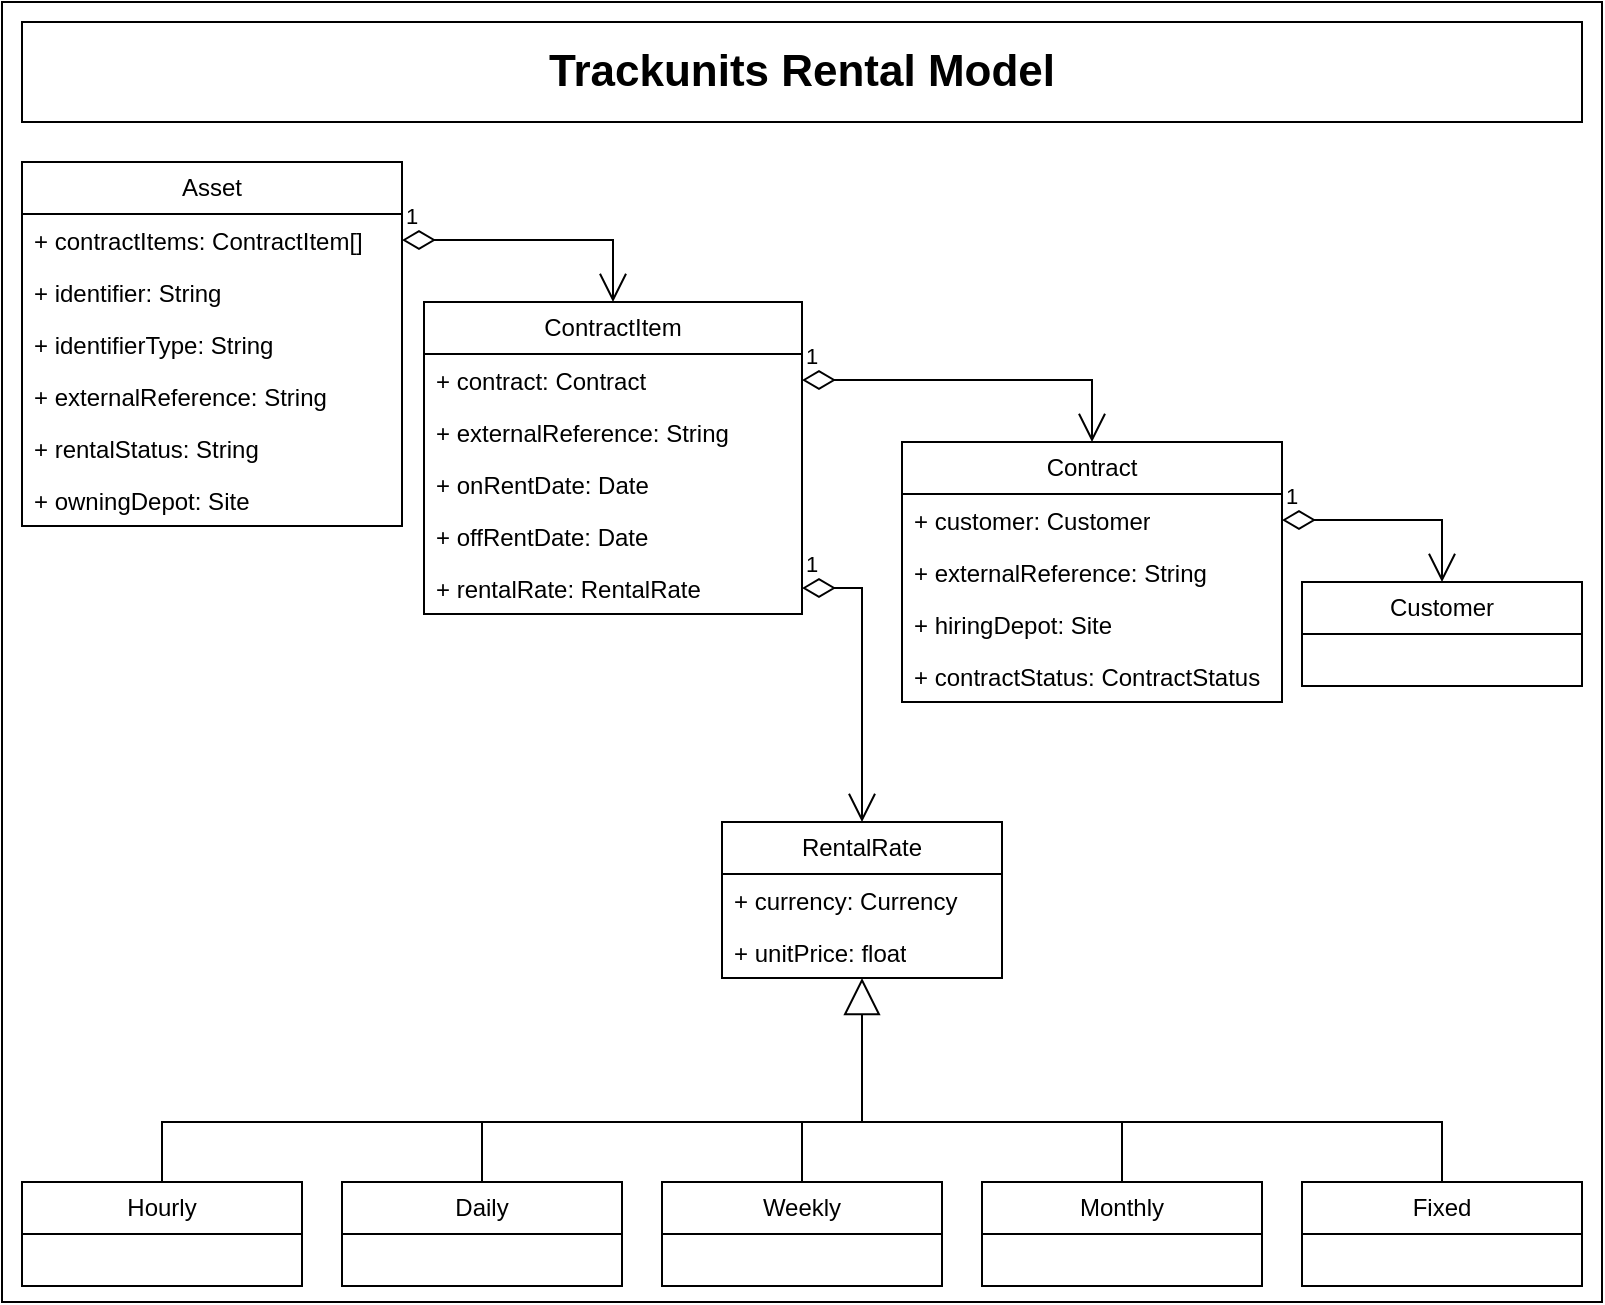 <mxfile>
    <diagram id="C5RBs43oDa-KdzZeNtuy" name="Page-1">
        <mxGraphModel dx="1219" dy="780" grid="1" gridSize="10" guides="1" tooltips="1" connect="1" arrows="1" fold="1" page="1" pageScale="1" pageWidth="827" pageHeight="1169" math="0" shadow="0">
            <root>
                <mxCell id="WIyWlLk6GJQsqaUBKTNV-0"/>
                <mxCell id="WIyWlLk6GJQsqaUBKTNV-1" parent="WIyWlLk6GJQsqaUBKTNV-0"/>
                <mxCell id="K_wuuwvcIgGyoHaQwxV5-0" value="" style="rounded=0;whiteSpace=wrap;html=1;" parent="WIyWlLk6GJQsqaUBKTNV-1" vertex="1">
                    <mxGeometry x="10" y="120" width="800" height="650" as="geometry"/>
                </mxCell>
                <mxCell id="YuArVI25ETUmOtaE8a9O-0" value="Asset" style="swimlane;fontStyle=0;childLayout=stackLayout;horizontal=1;startSize=26;fillColor=none;horizontalStack=0;resizeParent=1;resizeParentMax=0;resizeLast=0;collapsible=1;marginBottom=0;whiteSpace=wrap;html=1;" parent="WIyWlLk6GJQsqaUBKTNV-1" vertex="1">
                    <mxGeometry x="20" y="200" width="190" height="182" as="geometry"/>
                </mxCell>
                <mxCell id="YuArVI25ETUmOtaE8a9O-3" value="+ contractItems: ContractItem[]" style="text;strokeColor=none;fillColor=none;align=left;verticalAlign=top;spacingLeft=4;spacingRight=4;overflow=hidden;rotatable=0;points=[[0,0.5],[1,0.5]];portConstraint=eastwest;whiteSpace=wrap;html=1;" parent="YuArVI25ETUmOtaE8a9O-0" vertex="1">
                    <mxGeometry y="26" width="190" height="26" as="geometry"/>
                </mxCell>
                <mxCell id="YuArVI25ETUmOtaE8a9O-1" value="+ identifier: String" style="text;strokeColor=none;fillColor=none;align=left;verticalAlign=top;spacingLeft=4;spacingRight=4;overflow=hidden;rotatable=0;points=[[0,0.5],[1,0.5]];portConstraint=eastwest;whiteSpace=wrap;html=1;" parent="YuArVI25ETUmOtaE8a9O-0" vertex="1">
                    <mxGeometry y="52" width="190" height="26" as="geometry"/>
                </mxCell>
                <mxCell id="YuArVI25ETUmOtaE8a9O-2" value="+ identifierType: String" style="text;strokeColor=none;fillColor=none;align=left;verticalAlign=top;spacingLeft=4;spacingRight=4;overflow=hidden;rotatable=0;points=[[0,0.5],[1,0.5]];portConstraint=eastwest;whiteSpace=wrap;html=1;" parent="YuArVI25ETUmOtaE8a9O-0" vertex="1">
                    <mxGeometry y="78" width="190" height="26" as="geometry"/>
                </mxCell>
                <mxCell id="YuArVI25ETUmOtaE8a9O-6" value="+ externalReference: String" style="text;strokeColor=none;fillColor=none;align=left;verticalAlign=top;spacingLeft=4;spacingRight=4;overflow=hidden;rotatable=0;points=[[0,0.5],[1,0.5]];portConstraint=eastwest;whiteSpace=wrap;html=1;" parent="YuArVI25ETUmOtaE8a9O-0" vertex="1">
                    <mxGeometry y="104" width="190" height="26" as="geometry"/>
                </mxCell>
                <mxCell id="YuArVI25ETUmOtaE8a9O-5" value="+ rentalStatus: String" style="text;strokeColor=none;fillColor=none;align=left;verticalAlign=top;spacingLeft=4;spacingRight=4;overflow=hidden;rotatable=0;points=[[0,0.5],[1,0.5]];portConstraint=eastwest;whiteSpace=wrap;html=1;" parent="YuArVI25ETUmOtaE8a9O-0" vertex="1">
                    <mxGeometry y="130" width="190" height="26" as="geometry"/>
                </mxCell>
                <mxCell id="YuArVI25ETUmOtaE8a9O-23" value="+ owningDepot: Site" style="text;strokeColor=none;fillColor=none;align=left;verticalAlign=top;spacingLeft=4;spacingRight=4;overflow=hidden;rotatable=0;points=[[0,0.5],[1,0.5]];portConstraint=eastwest;whiteSpace=wrap;html=1;" parent="YuArVI25ETUmOtaE8a9O-0" vertex="1">
                    <mxGeometry y="156" width="190" height="26" as="geometry"/>
                </mxCell>
                <mxCell id="YuArVI25ETUmOtaE8a9O-7" value="ContractItem" style="swimlane;fontStyle=0;childLayout=stackLayout;horizontal=1;startSize=26;fillColor=none;horizontalStack=0;resizeParent=1;resizeParentMax=0;resizeLast=0;collapsible=1;marginBottom=0;whiteSpace=wrap;html=1;" parent="WIyWlLk6GJQsqaUBKTNV-1" vertex="1">
                    <mxGeometry x="221" y="270" width="189" height="156" as="geometry"/>
                </mxCell>
                <mxCell id="YuArVI25ETUmOtaE8a9O-8" value="+ contract: Contract" style="text;strokeColor=none;fillColor=none;align=left;verticalAlign=top;spacingLeft=4;spacingRight=4;overflow=hidden;rotatable=0;points=[[0,0.5],[1,0.5]];portConstraint=eastwest;whiteSpace=wrap;html=1;" parent="YuArVI25ETUmOtaE8a9O-7" vertex="1">
                    <mxGeometry y="26" width="189" height="26" as="geometry"/>
                </mxCell>
                <mxCell id="YuArVI25ETUmOtaE8a9O-28" value="+ externalReference: String" style="text;strokeColor=none;fillColor=none;align=left;verticalAlign=top;spacingLeft=4;spacingRight=4;overflow=hidden;rotatable=0;points=[[0,0.5],[1,0.5]];portConstraint=eastwest;whiteSpace=wrap;html=1;" parent="YuArVI25ETUmOtaE8a9O-7" vertex="1">
                    <mxGeometry y="52" width="189" height="26" as="geometry"/>
                </mxCell>
                <mxCell id="YuArVI25ETUmOtaE8a9O-9" value="+ onRentDate: Date" style="text;strokeColor=none;fillColor=none;align=left;verticalAlign=top;spacingLeft=4;spacingRight=4;overflow=hidden;rotatable=0;points=[[0,0.5],[1,0.5]];portConstraint=eastwest;whiteSpace=wrap;html=1;" parent="YuArVI25ETUmOtaE8a9O-7" vertex="1">
                    <mxGeometry y="78" width="189" height="26" as="geometry"/>
                </mxCell>
                <mxCell id="YuArVI25ETUmOtaE8a9O-10" value="+ offRentDate: Date" style="text;strokeColor=none;fillColor=none;align=left;verticalAlign=top;spacingLeft=4;spacingRight=4;overflow=hidden;rotatable=0;points=[[0,0.5],[1,0.5]];portConstraint=eastwest;whiteSpace=wrap;html=1;" parent="YuArVI25ETUmOtaE8a9O-7" vertex="1">
                    <mxGeometry y="104" width="189" height="26" as="geometry"/>
                </mxCell>
                <mxCell id="oOqMO9pDq6PFpkw6nqsm-0" value="+ rentalRate: RentalRate" style="text;strokeColor=none;fillColor=none;align=left;verticalAlign=top;spacingLeft=4;spacingRight=4;overflow=hidden;rotatable=0;points=[[0,0.5],[1,0.5]];portConstraint=eastwest;whiteSpace=wrap;html=1;" parent="YuArVI25ETUmOtaE8a9O-7" vertex="1">
                    <mxGeometry y="130" width="189" height="26" as="geometry"/>
                </mxCell>
                <mxCell id="YuArVI25ETUmOtaE8a9O-11" value="1" style="endArrow=open;html=1;endSize=12;startArrow=diamondThin;startSize=14;startFill=0;edgeStyle=orthogonalEdgeStyle;align=left;verticalAlign=bottom;rounded=0;exitX=1;exitY=0.5;exitDx=0;exitDy=0;entryX=0.5;entryY=0;entryDx=0;entryDy=0;" parent="WIyWlLk6GJQsqaUBKTNV-1" source="YuArVI25ETUmOtaE8a9O-3" target="YuArVI25ETUmOtaE8a9O-7" edge="1">
                    <mxGeometry x="-1" y="3" relative="1" as="geometry">
                        <mxPoint x="270" y="330" as="sourcePoint"/>
                        <mxPoint x="430" y="330" as="targetPoint"/>
                    </mxGeometry>
                </mxCell>
                <mxCell id="YuArVI25ETUmOtaE8a9O-13" value="Contract" style="swimlane;fontStyle=0;childLayout=stackLayout;horizontal=1;startSize=26;fillColor=none;horizontalStack=0;resizeParent=1;resizeParentMax=0;resizeLast=0;collapsible=1;marginBottom=0;whiteSpace=wrap;html=1;" parent="WIyWlLk6GJQsqaUBKTNV-1" vertex="1">
                    <mxGeometry x="460" y="340" width="190" height="130" as="geometry"/>
                </mxCell>
                <mxCell id="YuArVI25ETUmOtaE8a9O-14" value="+ customer: Customer" style="text;strokeColor=none;fillColor=none;align=left;verticalAlign=top;spacingLeft=4;spacingRight=4;overflow=hidden;rotatable=0;points=[[0,0.5],[1,0.5]];portConstraint=eastwest;whiteSpace=wrap;html=1;" parent="YuArVI25ETUmOtaE8a9O-13" vertex="1">
                    <mxGeometry y="26" width="190" height="26" as="geometry"/>
                </mxCell>
                <mxCell id="YuArVI25ETUmOtaE8a9O-30" value="+ externalReference: String" style="text;strokeColor=none;fillColor=none;align=left;verticalAlign=top;spacingLeft=4;spacingRight=4;overflow=hidden;rotatable=0;points=[[0,0.5],[1,0.5]];portConstraint=eastwest;whiteSpace=wrap;html=1;" parent="YuArVI25ETUmOtaE8a9O-13" vertex="1">
                    <mxGeometry y="52" width="190" height="26" as="geometry"/>
                </mxCell>
                <mxCell id="YuArVI25ETUmOtaE8a9O-16" value="+ hiringDepot: Site" style="text;strokeColor=none;fillColor=none;align=left;verticalAlign=top;spacingLeft=4;spacingRight=4;overflow=hidden;rotatable=0;points=[[0,0.5],[1,0.5]];portConstraint=eastwest;whiteSpace=wrap;html=1;" parent="YuArVI25ETUmOtaE8a9O-13" vertex="1">
                    <mxGeometry y="78" width="190" height="26" as="geometry"/>
                </mxCell>
                <mxCell id="YuArVI25ETUmOtaE8a9O-33" value="&lt;div&gt;+ contractStatus: ContractStatus&lt;/div&gt;" style="text;strokeColor=none;fillColor=none;align=left;verticalAlign=top;spacingLeft=4;spacingRight=4;overflow=hidden;rotatable=0;points=[[0,0.5],[1,0.5]];portConstraint=eastwest;whiteSpace=wrap;html=1;" parent="YuArVI25ETUmOtaE8a9O-13" vertex="1">
                    <mxGeometry y="104" width="190" height="26" as="geometry"/>
                </mxCell>
                <mxCell id="YuArVI25ETUmOtaE8a9O-17" value="Customer" style="swimlane;fontStyle=0;childLayout=stackLayout;horizontal=1;startSize=26;fillColor=none;horizontalStack=0;resizeParent=1;resizeParentMax=0;resizeLast=0;collapsible=1;marginBottom=0;whiteSpace=wrap;html=1;" parent="WIyWlLk6GJQsqaUBKTNV-1" vertex="1">
                    <mxGeometry x="660" y="410" width="140" height="52" as="geometry"/>
                </mxCell>
                <mxCell id="YuArVI25ETUmOtaE8a9O-21" value="1" style="endArrow=open;html=1;endSize=12;startArrow=diamondThin;startSize=14;startFill=0;edgeStyle=orthogonalEdgeStyle;align=left;verticalAlign=bottom;rounded=0;exitX=1;exitY=0.5;exitDx=0;exitDy=0;entryX=0.5;entryY=0;entryDx=0;entryDy=0;" parent="WIyWlLk6GJQsqaUBKTNV-1" source="YuArVI25ETUmOtaE8a9O-14" target="YuArVI25ETUmOtaE8a9O-17" edge="1">
                    <mxGeometry x="-1" y="3" relative="1" as="geometry">
                        <mxPoint x="280" y="540" as="sourcePoint"/>
                        <mxPoint x="440" y="540" as="targetPoint"/>
                    </mxGeometry>
                </mxCell>
                <mxCell id="YuArVI25ETUmOtaE8a9O-22" value="1" style="endArrow=open;html=1;endSize=12;startArrow=diamondThin;startSize=14;startFill=0;edgeStyle=orthogonalEdgeStyle;align=left;verticalAlign=bottom;rounded=0;exitX=1;exitY=0.5;exitDx=0;exitDy=0;" parent="WIyWlLk6GJQsqaUBKTNV-1" source="YuArVI25ETUmOtaE8a9O-8" target="YuArVI25ETUmOtaE8a9O-13" edge="1">
                    <mxGeometry x="-1" y="3" relative="1" as="geometry">
                        <mxPoint x="230" y="540" as="sourcePoint"/>
                        <mxPoint x="390" y="540" as="targetPoint"/>
                    </mxGeometry>
                </mxCell>
                <mxCell id="YuArVI25ETUmOtaE8a9O-34" value="RentalRate" style="swimlane;fontStyle=0;childLayout=stackLayout;horizontal=1;startSize=26;fillColor=none;horizontalStack=0;resizeParent=1;resizeParentMax=0;resizeLast=0;collapsible=1;marginBottom=0;whiteSpace=wrap;html=1;" parent="WIyWlLk6GJQsqaUBKTNV-1" vertex="1">
                    <mxGeometry x="370" y="530" width="140" height="78" as="geometry"/>
                </mxCell>
                <mxCell id="YuArVI25ETUmOtaE8a9O-35" value="+ currency: Currency" style="text;strokeColor=none;fillColor=none;align=left;verticalAlign=top;spacingLeft=4;spacingRight=4;overflow=hidden;rotatable=0;points=[[0,0.5],[1,0.5]];portConstraint=eastwest;whiteSpace=wrap;html=1;" parent="YuArVI25ETUmOtaE8a9O-34" vertex="1">
                    <mxGeometry y="26" width="140" height="26" as="geometry"/>
                </mxCell>
                <mxCell id="YuArVI25ETUmOtaE8a9O-36" value="+ unitPrice: float" style="text;strokeColor=none;fillColor=none;align=left;verticalAlign=top;spacingLeft=4;spacingRight=4;overflow=hidden;rotatable=0;points=[[0,0.5],[1,0.5]];portConstraint=eastwest;whiteSpace=wrap;html=1;" parent="YuArVI25ETUmOtaE8a9O-34" vertex="1">
                    <mxGeometry y="52" width="140" height="26" as="geometry"/>
                </mxCell>
                <mxCell id="YuArVI25ETUmOtaE8a9O-38" value="1" style="endArrow=open;html=1;endSize=12;startArrow=diamondThin;startSize=14;startFill=0;edgeStyle=orthogonalEdgeStyle;align=left;verticalAlign=bottom;rounded=0;exitX=1;exitY=0.5;exitDx=0;exitDy=0;entryX=0.5;entryY=0;entryDx=0;entryDy=0;" parent="WIyWlLk6GJQsqaUBKTNV-1" source="oOqMO9pDq6PFpkw6nqsm-0" target="YuArVI25ETUmOtaE8a9O-34" edge="1">
                    <mxGeometry x="-1" y="3" relative="1" as="geometry">
                        <mxPoint x="610" y="431" as="sourcePoint"/>
                        <mxPoint x="490" y="590" as="targetPoint"/>
                    </mxGeometry>
                </mxCell>
                <mxCell id="YuArVI25ETUmOtaE8a9O-39" value="Daily" style="swimlane;fontStyle=0;childLayout=stackLayout;horizontal=1;startSize=26;fillColor=none;horizontalStack=0;resizeParent=1;resizeParentMax=0;resizeLast=0;collapsible=1;marginBottom=0;whiteSpace=wrap;html=1;" parent="WIyWlLk6GJQsqaUBKTNV-1" vertex="1">
                    <mxGeometry x="180" y="710" width="140" height="52" as="geometry"/>
                </mxCell>
                <mxCell id="YuArVI25ETUmOtaE8a9O-43" value="" style="endArrow=block;endSize=16;endFill=0;html=1;rounded=0;exitX=0.5;exitY=0;exitDx=0;exitDy=0;edgeStyle=orthogonalEdgeStyle;" parent="WIyWlLk6GJQsqaUBKTNV-1" source="YuArVI25ETUmOtaE8a9O-39" target="YuArVI25ETUmOtaE8a9O-36" edge="1">
                    <mxGeometry width="160" relative="1" as="geometry">
                        <mxPoint x="330" y="590" as="sourcePoint"/>
                        <mxPoint x="490" y="590" as="targetPoint"/>
                        <Array as="points">
                            <mxPoint x="250" y="680"/>
                            <mxPoint x="440" y="680"/>
                        </Array>
                    </mxGeometry>
                </mxCell>
                <mxCell id="YuArVI25ETUmOtaE8a9O-44" value="Monthly" style="swimlane;fontStyle=0;childLayout=stackLayout;horizontal=1;startSize=26;fillColor=none;horizontalStack=0;resizeParent=1;resizeParentMax=0;resizeLast=0;collapsible=1;marginBottom=0;whiteSpace=wrap;html=1;" parent="WIyWlLk6GJQsqaUBKTNV-1" vertex="1">
                    <mxGeometry x="500" y="710" width="140" height="52" as="geometry"/>
                </mxCell>
                <mxCell id="YuArVI25ETUmOtaE8a9O-46" value="Hourly" style="swimlane;fontStyle=0;childLayout=stackLayout;horizontal=1;startSize=26;fillColor=none;horizontalStack=0;resizeParent=1;resizeParentMax=0;resizeLast=0;collapsible=1;marginBottom=0;whiteSpace=wrap;html=1;" parent="WIyWlLk6GJQsqaUBKTNV-1" vertex="1">
                    <mxGeometry x="20" y="710" width="140" height="52" as="geometry"/>
                </mxCell>
                <mxCell id="YuArVI25ETUmOtaE8a9O-48" value="Weekly" style="swimlane;fontStyle=0;childLayout=stackLayout;horizontal=1;startSize=26;fillColor=none;horizontalStack=0;resizeParent=1;resizeParentMax=0;resizeLast=0;collapsible=1;marginBottom=0;whiteSpace=wrap;html=1;" parent="WIyWlLk6GJQsqaUBKTNV-1" vertex="1">
                    <mxGeometry x="340" y="710" width="140" height="52" as="geometry"/>
                </mxCell>
                <mxCell id="YuArVI25ETUmOtaE8a9O-51" value="Fixed" style="swimlane;fontStyle=0;childLayout=stackLayout;horizontal=1;startSize=26;fillColor=none;horizontalStack=0;resizeParent=1;resizeParentMax=0;resizeLast=0;collapsible=1;marginBottom=0;whiteSpace=wrap;html=1;" parent="WIyWlLk6GJQsqaUBKTNV-1" vertex="1">
                    <mxGeometry x="660" y="710" width="140" height="52" as="geometry"/>
                </mxCell>
                <mxCell id="YuArVI25ETUmOtaE8a9O-59" value="&lt;b&gt;&lt;font style=&quot;font-size: 22px;&quot;&gt;Trackunits Rental Model&lt;/font&gt;&lt;/b&gt;" style="rounded=0;whiteSpace=wrap;html=1;" parent="WIyWlLk6GJQsqaUBKTNV-1" vertex="1">
                    <mxGeometry x="20" y="130" width="780" height="50" as="geometry"/>
                </mxCell>
                <mxCell id="1" value="" style="endArrow=none;html=1;exitX=0.5;exitY=0;exitDx=0;exitDy=0;entryX=0.5;entryY=0;entryDx=0;entryDy=0;edgeStyle=orthogonalEdgeStyle;rounded=0;curved=0;" edge="1" parent="WIyWlLk6GJQsqaUBKTNV-1" source="YuArVI25ETUmOtaE8a9O-46" target="YuArVI25ETUmOtaE8a9O-51">
                    <mxGeometry width="50" height="50" relative="1" as="geometry">
                        <mxPoint x="80" y="700" as="sourcePoint"/>
                        <mxPoint x="130" y="650" as="targetPoint"/>
                        <Array as="points">
                            <mxPoint x="90" y="680"/>
                            <mxPoint x="730" y="680"/>
                        </Array>
                    </mxGeometry>
                </mxCell>
                <mxCell id="2" value="" style="endArrow=none;html=1;exitX=0.5;exitY=0;exitDx=0;exitDy=0;entryX=0.5;entryY=0;entryDx=0;entryDy=0;edgeStyle=orthogonalEdgeStyle;rounded=0;curved=0;" edge="1" parent="WIyWlLk6GJQsqaUBKTNV-1" source="YuArVI25ETUmOtaE8a9O-48" target="YuArVI25ETUmOtaE8a9O-44">
                    <mxGeometry width="50" height="50" relative="1" as="geometry">
                        <mxPoint x="390" y="630" as="sourcePoint"/>
                        <mxPoint x="440" y="580" as="targetPoint"/>
                        <Array as="points">
                            <mxPoint x="410" y="680"/>
                            <mxPoint x="570" y="680"/>
                        </Array>
                    </mxGeometry>
                </mxCell>
            </root>
        </mxGraphModel>
    </diagram>
</mxfile>